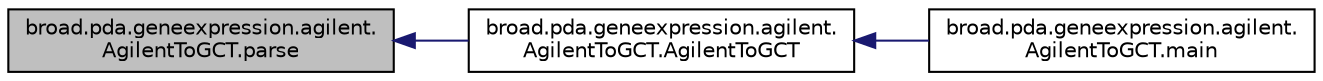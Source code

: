 digraph "broad.pda.geneexpression.agilent.AgilentToGCT.parse"
{
  edge [fontname="Helvetica",fontsize="10",labelfontname="Helvetica",labelfontsize="10"];
  node [fontname="Helvetica",fontsize="10",shape=record];
  rankdir="LR";
  Node1 [label="broad.pda.geneexpression.agilent.\lAgilentToGCT.parse",height=0.2,width=0.4,color="black", fillcolor="grey75", style="filled" fontcolor="black"];
  Node1 -> Node2 [dir="back",color="midnightblue",fontsize="10",style="solid"];
  Node2 [label="broad.pda.geneexpression.agilent.\lAgilentToGCT.AgilentToGCT",height=0.2,width=0.4,color="black", fillcolor="white", style="filled",URL="$classbroad_1_1pda_1_1geneexpression_1_1agilent_1_1_agilent_to_g_c_t.html#ae207df08fb1975cc4c3260fb76a0df49"];
  Node2 -> Node3 [dir="back",color="midnightblue",fontsize="10",style="solid"];
  Node3 [label="broad.pda.geneexpression.agilent.\lAgilentToGCT.main",height=0.2,width=0.4,color="black", fillcolor="white", style="filled",URL="$classbroad_1_1pda_1_1geneexpression_1_1agilent_1_1_agilent_to_g_c_t.html#a19a14508d238f8becfcac8455933973f"];
}
